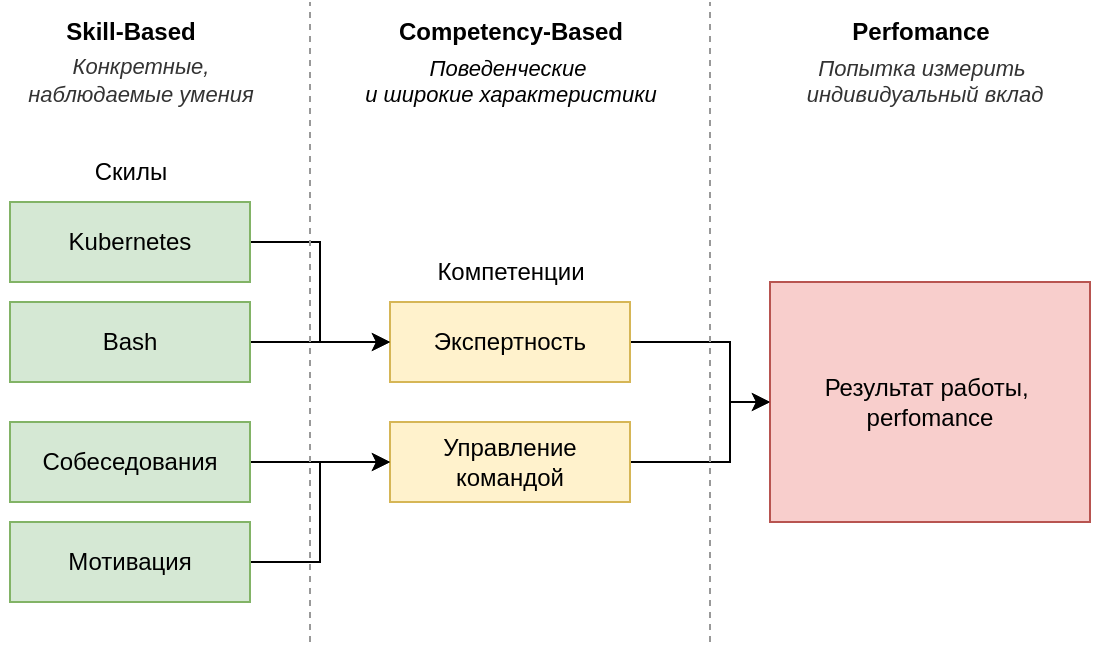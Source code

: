 <mxfile version="24.4.0" type="device" pages="2">
  <diagram id="GgDpiBd-Xdb6R38PDcL1" name="base">
    <mxGraphModel dx="947" dy="548" grid="1" gridSize="10" guides="1" tooltips="1" connect="1" arrows="1" fold="1" page="1" pageScale="1" pageWidth="827" pageHeight="1169" math="0" shadow="0">
      <root>
        <mxCell id="0" />
        <mxCell id="1" parent="0" />
        <mxCell id="uWzO_gZbaL8RD8Yficiq-7" style="edgeStyle=orthogonalEdgeStyle;rounded=0;orthogonalLoop=1;jettySize=auto;html=1;exitX=1;exitY=0.5;exitDx=0;exitDy=0;entryX=0;entryY=0.5;entryDx=0;entryDy=0;" edge="1" parent="1" source="uWzO_gZbaL8RD8Yficiq-1" target="uWzO_gZbaL8RD8Yficiq-2">
          <mxGeometry relative="1" as="geometry">
            <Array as="points">
              <mxPoint x="570" y="370" />
              <mxPoint x="570" y="400" />
            </Array>
          </mxGeometry>
        </mxCell>
        <mxCell id="uWzO_gZbaL8RD8Yficiq-1" value="Экспертность" style="rounded=0;whiteSpace=wrap;html=1;fillColor=#fff2cc;strokeColor=#d6b656;" vertex="1" parent="1">
          <mxGeometry x="400" y="350" width="120" height="40" as="geometry" />
        </mxCell>
        <mxCell id="uWzO_gZbaL8RD8Yficiq-2" value="Результат работы,&amp;nbsp;&lt;br&gt;perfomance" style="whiteSpace=wrap;html=1;fillColor=#f8cecc;strokeColor=#b85450;" vertex="1" parent="1">
          <mxGeometry x="590" y="340" width="160" height="120" as="geometry" />
        </mxCell>
        <mxCell id="uWzO_gZbaL8RD8Yficiq-6" style="edgeStyle=orthogonalEdgeStyle;rounded=0;orthogonalLoop=1;jettySize=auto;html=1;exitX=1;exitY=0.5;exitDx=0;exitDy=0;entryX=0;entryY=0.5;entryDx=0;entryDy=0;" edge="1" parent="1" source="uWzO_gZbaL8RD8Yficiq-3" target="uWzO_gZbaL8RD8Yficiq-1">
          <mxGeometry relative="1" as="geometry" />
        </mxCell>
        <mxCell id="uWzO_gZbaL8RD8Yficiq-3" value="Kubernetes" style="rounded=0;whiteSpace=wrap;html=1;fillColor=#d5e8d4;strokeColor=#82b366;" vertex="1" parent="1">
          <mxGeometry x="210" y="300" width="120" height="40" as="geometry" />
        </mxCell>
        <mxCell id="uWzO_gZbaL8RD8Yficiq-4" value="Скилы" style="text;html=1;align=center;verticalAlign=middle;resizable=0;points=[];autosize=1;strokeColor=none;fillColor=none;" vertex="1" parent="1">
          <mxGeometry x="240" y="270" width="60" height="30" as="geometry" />
        </mxCell>
        <mxCell id="uWzO_gZbaL8RD8Yficiq-5" value="Компетенции" style="text;html=1;align=center;verticalAlign=middle;resizable=0;points=[];autosize=1;strokeColor=none;fillColor=none;" vertex="1" parent="1">
          <mxGeometry x="410" y="320" width="100" height="30" as="geometry" />
        </mxCell>
        <mxCell id="uWzO_gZbaL8RD8Yficiq-9" style="edgeStyle=orthogonalEdgeStyle;rounded=0;orthogonalLoop=1;jettySize=auto;html=1;exitX=1;exitY=0.5;exitDx=0;exitDy=0;entryX=0;entryY=0.5;entryDx=0;entryDy=0;" edge="1" parent="1" source="uWzO_gZbaL8RD8Yficiq-8" target="uWzO_gZbaL8RD8Yficiq-1">
          <mxGeometry relative="1" as="geometry" />
        </mxCell>
        <mxCell id="uWzO_gZbaL8RD8Yficiq-8" value="Bash" style="rounded=0;whiteSpace=wrap;html=1;fillColor=#d5e8d4;strokeColor=#82b366;" vertex="1" parent="1">
          <mxGeometry x="210" y="350" width="120" height="40" as="geometry" />
        </mxCell>
        <mxCell id="uWzO_gZbaL8RD8Yficiq-13" style="edgeStyle=orthogonalEdgeStyle;rounded=0;orthogonalLoop=1;jettySize=auto;html=1;exitX=1;exitY=0.5;exitDx=0;exitDy=0;entryX=0;entryY=0.5;entryDx=0;entryDy=0;" edge="1" parent="1" source="uWzO_gZbaL8RD8Yficiq-12" target="uWzO_gZbaL8RD8Yficiq-2">
          <mxGeometry relative="1" as="geometry">
            <Array as="points">
              <mxPoint x="570" y="430" />
              <mxPoint x="570" y="400" />
            </Array>
          </mxGeometry>
        </mxCell>
        <mxCell id="uWzO_gZbaL8RD8Yficiq-12" value="Управление командой" style="rounded=0;whiteSpace=wrap;html=1;fillColor=#fff2cc;strokeColor=#d6b656;" vertex="1" parent="1">
          <mxGeometry x="400" y="410" width="120" height="40" as="geometry" />
        </mxCell>
        <mxCell id="uWzO_gZbaL8RD8Yficiq-16" style="edgeStyle=orthogonalEdgeStyle;rounded=0;orthogonalLoop=1;jettySize=auto;html=1;exitX=1;exitY=0.5;exitDx=0;exitDy=0;entryX=0;entryY=0.5;entryDx=0;entryDy=0;" edge="1" parent="1" source="uWzO_gZbaL8RD8Yficiq-17" target="uWzO_gZbaL8RD8Yficiq-12">
          <mxGeometry relative="1" as="geometry">
            <mxPoint x="364.76" y="510" as="targetPoint" />
          </mxGeometry>
        </mxCell>
        <mxCell id="uWzO_gZbaL8RD8Yficiq-17" value="Собеседования" style="rounded=0;whiteSpace=wrap;html=1;fillColor=#d5e8d4;strokeColor=#82b366;" vertex="1" parent="1">
          <mxGeometry x="210" y="410" width="120" height="40" as="geometry" />
        </mxCell>
        <mxCell id="uWzO_gZbaL8RD8Yficiq-21" style="edgeStyle=orthogonalEdgeStyle;rounded=0;orthogonalLoop=1;jettySize=auto;html=1;exitX=1;exitY=0.5;exitDx=0;exitDy=0;entryX=0;entryY=0.5;entryDx=0;entryDy=0;" edge="1" parent="1" source="uWzO_gZbaL8RD8Yficiq-20" target="uWzO_gZbaL8RD8Yficiq-12">
          <mxGeometry relative="1" as="geometry" />
        </mxCell>
        <mxCell id="uWzO_gZbaL8RD8Yficiq-20" value="Мотивация" style="rounded=0;whiteSpace=wrap;html=1;fillColor=#d5e8d4;strokeColor=#82b366;" vertex="1" parent="1">
          <mxGeometry x="210" y="460" width="120" height="40" as="geometry" />
        </mxCell>
        <mxCell id="uWzO_gZbaL8RD8Yficiq-23" value="" style="endArrow=none;dashed=1;html=1;rounded=0;strokeColor=#999999;" edge="1" parent="1">
          <mxGeometry width="50" height="50" relative="1" as="geometry">
            <mxPoint x="360" y="520" as="sourcePoint" />
            <mxPoint x="360" y="200" as="targetPoint" />
          </mxGeometry>
        </mxCell>
        <mxCell id="uWzO_gZbaL8RD8Yficiq-24" value="" style="endArrow=none;dashed=1;html=1;rounded=0;strokeColor=#999999;" edge="1" parent="1">
          <mxGeometry width="50" height="50" relative="1" as="geometry">
            <mxPoint x="560" y="520" as="sourcePoint" />
            <mxPoint x="560" y="200" as="targetPoint" />
          </mxGeometry>
        </mxCell>
        <mxCell id="uWzO_gZbaL8RD8Yficiq-25" value="Skill-Based" style="text;html=1;align=center;verticalAlign=middle;resizable=0;points=[];autosize=1;strokeColor=none;fillColor=none;fontStyle=1" vertex="1" parent="1">
          <mxGeometry x="230" y="200" width="80" height="30" as="geometry" />
        </mxCell>
        <mxCell id="uWzO_gZbaL8RD8Yficiq-26" value="Competency-Based" style="text;html=1;align=center;verticalAlign=middle;resizable=0;points=[];autosize=1;strokeColor=none;fillColor=none;fontStyle=1" vertex="1" parent="1">
          <mxGeometry x="395" y="200" width="130" height="30" as="geometry" />
        </mxCell>
        <mxCell id="uWzO_gZbaL8RD8Yficiq-27" value="Perfomance" style="text;html=1;align=center;verticalAlign=middle;resizable=0;points=[];autosize=1;strokeColor=none;fillColor=none;fontStyle=1" vertex="1" parent="1">
          <mxGeometry x="620" y="200" width="90" height="30" as="geometry" />
        </mxCell>
        <mxCell id="uWzO_gZbaL8RD8Yficiq-34" value="&lt;table style=&quot;color: rgb(51, 51, 51); font-size: 11px;&quot;&gt;&lt;tbody&gt;&lt;tr&gt;&lt;td data-col-size=&quot;sm&quot; data-end=&quot;635&quot; data-start=&quot;617&quot;&gt;&lt;i&gt;&lt;font style=&quot;font-size: 11px;&quot;&gt;&lt;strong data-end=&quot;634&quot; data-start=&quot;619&quot;&gt;&lt;/strong&gt;&lt;/font&gt;&lt;/i&gt;&lt;/td&gt;&lt;/tr&gt;&lt;/tbody&gt;&lt;/table&gt;&lt;table style=&quot;color: rgb(51, 51, 51); font-size: 11px;&quot;&gt;&lt;tbody&gt;&lt;tr&gt;&lt;td data-col-size=&quot;sm&quot; data-end=&quot;668&quot; data-start=&quot;635&quot;&gt;&lt;i&gt;&lt;font style=&quot;font-size: 11px;&quot;&gt;Конкретные,&lt;br&gt;наблюдаемые умения&lt;/font&gt;&lt;/i&gt;&lt;/td&gt;&lt;/tr&gt;&lt;/tbody&gt;&lt;/table&gt;" style="text;html=1;align=center;verticalAlign=middle;resizable=0;points=[];autosize=1;strokeColor=none;fillColor=none;" vertex="1" parent="1">
          <mxGeometry x="205" y="211" width="140" height="50" as="geometry" />
        </mxCell>
        <mxCell id="uWzO_gZbaL8RD8Yficiq-35" value="&lt;font style=&quot;font-size: 11px;&quot;&gt;&lt;i style=&quot;&quot;&gt;Поведенческие&amp;nbsp;&lt;/i&gt;&lt;/font&gt;&lt;div style=&quot;font-size: 11px;&quot;&gt;&lt;font style=&quot;font-size: 11px;&quot;&gt;&lt;i style=&quot;&quot;&gt;и широкие характеристики&lt;/i&gt;&lt;/font&gt;&lt;br&gt;&lt;/div&gt;" style="text;html=1;align=center;verticalAlign=middle;resizable=0;points=[];autosize=1;strokeColor=none;fillColor=none;" vertex="1" parent="1">
          <mxGeometry x="375" y="219" width="170" height="40" as="geometry" />
        </mxCell>
        <mxCell id="uWzO_gZbaL8RD8Yficiq-36" value="&lt;font style=&quot;font-size: 11px;&quot; color=&quot;#333333&quot;&gt;&lt;i&gt;Попытка измерить&amp;nbsp;&lt;/i&gt;&lt;/font&gt;&lt;div style=&quot;font-size: 11px;&quot;&gt;&lt;font style=&quot;font-size: 11px;&quot; color=&quot;#333333&quot;&gt;&lt;i&gt;индивидуальный вклад&lt;/i&gt;&lt;/font&gt;&lt;br&gt;&lt;/div&gt;" style="text;html=1;align=center;verticalAlign=middle;resizable=0;points=[];autosize=1;strokeColor=none;fillColor=none;" vertex="1" parent="1">
          <mxGeometry x="597" y="219" width="140" height="40" as="geometry" />
        </mxCell>
      </root>
    </mxGraphModel>
  </diagram>
  <diagram id="kXVqozmO1iZHhJPipQXC" name="compare">
    <mxGraphModel dx="1302" dy="754" grid="1" gridSize="10" guides="1" tooltips="1" connect="1" arrows="1" fold="1" page="1" pageScale="1" pageWidth="827" pageHeight="1169" math="0" shadow="0">
      <root>
        <mxCell id="0" />
        <mxCell id="1" parent="0" />
        <mxCell id="FbNCONnPgwPYWwgqb7Ew-16" value="" style="endArrow=none;dashed=1;html=1;rounded=0;strokeColor=#999999;" edge="1" parent="1">
          <mxGeometry width="50" height="50" relative="1" as="geometry">
            <mxPoint x="360" y="360" as="sourcePoint" />
            <mxPoint x="360" y="200" as="targetPoint" />
          </mxGeometry>
        </mxCell>
        <mxCell id="FbNCONnPgwPYWwgqb7Ew-17" value="" style="endArrow=none;dashed=1;html=1;rounded=0;strokeColor=#999999;" edge="1" parent="1">
          <mxGeometry width="50" height="50" relative="1" as="geometry">
            <mxPoint x="560" y="480" as="sourcePoint" />
            <mxPoint x="560" y="200" as="targetPoint" />
          </mxGeometry>
        </mxCell>
        <mxCell id="FbNCONnPgwPYWwgqb7Ew-18" value="Skill-Based" style="text;html=1;align=center;verticalAlign=middle;resizable=0;points=[];autosize=1;strokeColor=none;fillColor=none;fontStyle=1" vertex="1" parent="1">
          <mxGeometry x="230" y="200" width="80" height="30" as="geometry" />
        </mxCell>
        <mxCell id="FbNCONnPgwPYWwgqb7Ew-19" value="Competency-Based" style="text;html=1;align=center;verticalAlign=middle;resizable=0;points=[];autosize=1;strokeColor=none;fillColor=none;fontStyle=1" vertex="1" parent="1">
          <mxGeometry x="395" y="200" width="130" height="30" as="geometry" />
        </mxCell>
        <mxCell id="FbNCONnPgwPYWwgqb7Ew-20" value="Perfomance-based" style="text;html=1;align=center;verticalAlign=middle;resizable=0;points=[];autosize=1;strokeColor=none;fillColor=none;fontStyle=1" vertex="1" parent="1">
          <mxGeometry x="605" y="200" width="120" height="30" as="geometry" />
        </mxCell>
        <mxCell id="FbNCONnPgwPYWwgqb7Ew-21" value="&lt;table style=&quot;color: rgb(51, 51, 51); font-size: 11px;&quot;&gt;&lt;tbody&gt;&lt;tr&gt;&lt;td data-col-size=&quot;sm&quot; data-end=&quot;635&quot; data-start=&quot;617&quot;&gt;&lt;i&gt;&lt;font style=&quot;font-size: 11px;&quot;&gt;&lt;strong data-end=&quot;634&quot; data-start=&quot;619&quot;&gt;&lt;/strong&gt;&lt;/font&gt;&lt;/i&gt;&lt;/td&gt;&lt;/tr&gt;&lt;/tbody&gt;&lt;/table&gt;&lt;table style=&quot;color: rgb(51, 51, 51); font-size: 11px;&quot;&gt;&lt;tbody&gt;&lt;tr&gt;&lt;td data-col-size=&quot;sm&quot; data-end=&quot;668&quot; data-start=&quot;635&quot;&gt;&lt;i&gt;&lt;font style=&quot;font-size: 11px;&quot;&gt;Конкретные,&lt;br&gt;наблюдаемые умения&lt;/font&gt;&lt;/i&gt;&lt;/td&gt;&lt;/tr&gt;&lt;/tbody&gt;&lt;/table&gt;" style="text;html=1;align=center;verticalAlign=middle;resizable=0;points=[];autosize=1;strokeColor=none;fillColor=none;" vertex="1" parent="1">
          <mxGeometry x="205" y="211" width="140" height="50" as="geometry" />
        </mxCell>
        <mxCell id="FbNCONnPgwPYWwgqb7Ew-22" value="&lt;font style=&quot;font-size: 11px;&quot;&gt;&lt;i style=&quot;&quot;&gt;Поведенческие&amp;nbsp;&lt;/i&gt;&lt;/font&gt;&lt;div style=&quot;font-size: 11px;&quot;&gt;&lt;font style=&quot;font-size: 11px;&quot;&gt;&lt;i style=&quot;&quot;&gt;и широкие характеристики&lt;/i&gt;&lt;/font&gt;&lt;br&gt;&lt;/div&gt;" style="text;html=1;align=center;verticalAlign=middle;resizable=0;points=[];autosize=1;strokeColor=none;fillColor=none;" vertex="1" parent="1">
          <mxGeometry x="375" y="219" width="170" height="40" as="geometry" />
        </mxCell>
        <mxCell id="FbNCONnPgwPYWwgqb7Ew-23" value="&lt;font style=&quot;font-size: 11px;&quot; color=&quot;#333333&quot;&gt;&lt;i&gt;Попытка измерить&amp;nbsp;&lt;/i&gt;&lt;/font&gt;&lt;div style=&quot;font-size: 11px;&quot;&gt;&lt;font style=&quot;font-size: 11px;&quot; color=&quot;#333333&quot;&gt;&lt;i&gt;индивидуальный вклад&lt;/i&gt;&lt;/font&gt;&lt;br&gt;&lt;/div&gt;" style="text;html=1;align=center;verticalAlign=middle;resizable=0;points=[];autosize=1;strokeColor=none;fillColor=none;" vertex="1" parent="1">
          <mxGeometry x="597" y="219" width="140" height="40" as="geometry" />
        </mxCell>
        <mxCell id="FbNCONnPgwPYWwgqb7Ew-25" value="" style="endArrow=none;dashed=1;html=1;rounded=0;strokeColor=#999999;" edge="1" parent="1">
          <mxGeometry width="50" height="50" relative="1" as="geometry">
            <mxPoint x="760" y="280" as="sourcePoint" />
            <mxPoint x="40" y="280" as="targetPoint" />
          </mxGeometry>
        </mxCell>
        <mxCell id="FbNCONnPgwPYWwgqb7Ew-26" value="" style="endArrow=none;dashed=1;html=1;rounded=0;strokeColor=#999999;" edge="1" parent="1">
          <mxGeometry width="50" height="50" relative="1" as="geometry">
            <mxPoint x="200" y="480" as="sourcePoint" />
            <mxPoint x="200" y="200" as="targetPoint" />
          </mxGeometry>
        </mxCell>
        <mxCell id="FbNCONnPgwPYWwgqb7Ew-27" value="" style="endArrow=none;dashed=1;html=1;rounded=0;strokeColor=#999999;" edge="1" parent="1">
          <mxGeometry width="50" height="50" relative="1" as="geometry">
            <mxPoint x="760" y="480" as="sourcePoint" />
            <mxPoint x="760" y="200" as="targetPoint" />
          </mxGeometry>
        </mxCell>
        <mxCell id="FbNCONnPgwPYWwgqb7Ew-28" value="" style="endArrow=none;dashed=1;html=1;rounded=0;strokeColor=#999999;" edge="1" parent="1">
          <mxGeometry width="50" height="50" relative="1" as="geometry">
            <mxPoint x="40" y="480" as="sourcePoint" />
            <mxPoint x="40" y="200" as="targetPoint" />
          </mxGeometry>
        </mxCell>
        <mxCell id="FbNCONnPgwPYWwgqb7Ew-29" value="" style="endArrow=none;dashed=1;html=1;rounded=0;strokeColor=#999999;" edge="1" parent="1">
          <mxGeometry width="50" height="50" relative="1" as="geometry">
            <mxPoint x="760" y="320" as="sourcePoint" />
            <mxPoint x="40" y="320" as="targetPoint" />
          </mxGeometry>
        </mxCell>
        <mxCell id="FbNCONnPgwPYWwgqb7Ew-30" value="Абстракция" style="text;html=1;align=center;verticalAlign=middle;resizable=0;points=[];autosize=1;strokeColor=none;fillColor=none;fontStyle=1" vertex="1" parent="1">
          <mxGeometry x="72" y="285" width="90" height="30" as="geometry" />
        </mxCell>
        <mxCell id="FbNCONnPgwPYWwgqb7Ew-31" value="" style="endArrow=classic;html=1;rounded=0;fillColor=#f5f5f5;strokeColor=#666666;strokeWidth=4;" edge="1" parent="1">
          <mxGeometry width="50" height="50" relative="1" as="geometry">
            <mxPoint x="220" y="300" as="sourcePoint" />
            <mxPoint x="740" y="300" as="targetPoint" />
          </mxGeometry>
        </mxCell>
        <mxCell id="FbNCONnPgwPYWwgqb7Ew-32" value="Сложность&amp;nbsp;&lt;div&gt;объективной проверки&lt;/div&gt;" style="text;html=1;align=center;verticalAlign=middle;resizable=0;points=[];autosize=1;strokeColor=none;fillColor=none;fontStyle=1" vertex="1" parent="1">
          <mxGeometry x="43" y="322" width="150" height="40" as="geometry" />
        </mxCell>
        <mxCell id="FbNCONnPgwPYWwgqb7Ew-33" value="" style="endArrow=classic;html=1;rounded=0;fillColor=#f8cecc;strokeColor=#b85450;strokeWidth=4;" edge="1" parent="1">
          <mxGeometry width="50" height="50" relative="1" as="geometry">
            <mxPoint x="220" y="341.58" as="sourcePoint" />
            <mxPoint x="740" y="341.58" as="targetPoint" />
          </mxGeometry>
        </mxCell>
        <mxCell id="FbNCONnPgwPYWwgqb7Ew-34" value="Метрики perfomance" style="text;whiteSpace=wrap;fontStyle=1" vertex="1" parent="1">
          <mxGeometry x="65" y="367" width="150" height="40" as="geometry" />
        </mxCell>
        <mxCell id="FbNCONnPgwPYWwgqb7Ew-35" value="Грейды" style="text;html=1;align=center;verticalAlign=middle;resizable=0;points=[];autosize=1;strokeColor=none;fillColor=none;fontStyle=1" vertex="1" parent="1">
          <mxGeometry x="425" y="160" width="70" height="30" as="geometry" />
        </mxCell>
        <mxCell id="FbNCONnPgwPYWwgqb7Ew-36" value="" style="endArrow=none;dashed=1;html=1;rounded=0;strokeColor=#999999;" edge="1" parent="1">
          <mxGeometry width="50" height="50" relative="1" as="geometry">
            <mxPoint x="760" y="200" as="sourcePoint" />
            <mxPoint x="40" y="200" as="targetPoint" />
          </mxGeometry>
        </mxCell>
        <mxCell id="FbNCONnPgwPYWwgqb7Ew-37" value="" style="endArrow=none;dashed=1;html=1;rounded=0;strokeColor=#999999;" edge="1" parent="1">
          <mxGeometry width="50" height="50" relative="1" as="geometry">
            <mxPoint x="760" y="360" as="sourcePoint" />
            <mxPoint x="40" y="360" as="targetPoint" />
          </mxGeometry>
        </mxCell>
        <mxCell id="FbNCONnPgwPYWwgqb7Ew-38" value="Используеются как метрики" style="text;html=1;align=center;verticalAlign=middle;resizable=0;points=[];autosize=1;strokeColor=none;fillColor=none;" vertex="1" parent="1">
          <mxGeometry x="290" y="366" width="180" height="30" as="geometry" />
        </mxCell>
        <mxCell id="FbNCONnPgwPYWwgqb7Ew-39" value="Используются как цели,&lt;div&gt;&amp;nbsp;если протекут&lt;/div&gt;" style="text;html=1;align=center;verticalAlign=middle;resizable=0;points=[];autosize=1;strokeColor=none;fillColor=none;" vertex="1" parent="1">
          <mxGeometry x="580" y="361" width="160" height="40" as="geometry" />
        </mxCell>
        <mxCell id="FbNCONnPgwPYWwgqb7Ew-40" value="Подспорье для&amp;nbsp;&lt;div&gt;системы обучения&lt;/div&gt;" style="text;html=1;align=center;verticalAlign=middle;resizable=0;points=[];autosize=1;strokeColor=none;fillColor=none;fontStyle=1" vertex="1" parent="1">
          <mxGeometry x="53" y="398" width="130" height="40" as="geometry" />
        </mxCell>
        <mxCell id="FbNCONnPgwPYWwgqb7Ew-42" value="" style="endArrow=none;dashed=1;html=1;rounded=0;strokeColor=#999999;" edge="1" parent="1">
          <mxGeometry width="50" height="50" relative="1" as="geometry">
            <mxPoint x="360" y="480" as="sourcePoint" />
            <mxPoint x="360" y="401" as="targetPoint" />
          </mxGeometry>
        </mxCell>
        <mxCell id="FbNCONnPgwPYWwgqb7Ew-43" value="" style="endArrow=none;dashed=1;html=1;rounded=0;strokeColor=#999999;" edge="1" parent="1">
          <mxGeometry width="50" height="50" relative="1" as="geometry">
            <mxPoint x="760" y="401" as="sourcePoint" />
            <mxPoint x="40" y="401" as="targetPoint" />
          </mxGeometry>
        </mxCell>
        <mxCell id="FbNCONnPgwPYWwgqb7Ew-44" value="" style="endArrow=none;dashed=1;html=1;rounded=0;strokeColor=#999999;" edge="1" parent="1">
          <mxGeometry width="50" height="50" relative="1" as="geometry">
            <mxPoint x="760" y="438" as="sourcePoint" />
            <mxPoint x="40" y="438" as="targetPoint" />
          </mxGeometry>
        </mxCell>
        <mxCell id="FbNCONnPgwPYWwgqb7Ew-45" value="высокое" style="text;html=1;align=center;verticalAlign=middle;resizable=0;points=[];autosize=1;strokeColor=none;fillColor=none;" vertex="1" parent="1">
          <mxGeometry x="240" y="408" width="70" height="30" as="geometry" />
        </mxCell>
        <mxCell id="FbNCONnPgwPYWwgqb7Ew-46" value="среднее" style="text;html=1;align=center;verticalAlign=middle;resizable=0;points=[];autosize=1;strokeColor=none;fillColor=none;" vertex="1" parent="1">
          <mxGeometry x="425" y="407" width="70" height="30" as="geometry" />
        </mxCell>
        <mxCell id="FbNCONnPgwPYWwgqb7Ew-47" value="--" style="text;html=1;align=center;verticalAlign=middle;resizable=0;points=[];autosize=1;strokeColor=none;fillColor=none;" vertex="1" parent="1">
          <mxGeometry x="650" y="403" width="30" height="30" as="geometry" />
        </mxCell>
        <mxCell id="rwMN0dDj29o1a9WNkO0a-1" value="Трассировка с бизнесом" style="text;html=1;align=center;verticalAlign=middle;resizable=0;points=[];autosize=1;strokeColor=none;fillColor=none;fontStyle=1" vertex="1" parent="1">
          <mxGeometry x="38" y="443" width="160" height="30" as="geometry" />
        </mxCell>
        <mxCell id="rwMN0dDj29o1a9WNkO0a-3" value="" style="endArrow=none;dashed=1;html=1;rounded=0;strokeColor=#999999;" edge="1" parent="1">
          <mxGeometry width="50" height="50" relative="1" as="geometry">
            <mxPoint x="758" y="480" as="sourcePoint" />
            <mxPoint x="38" y="480" as="targetPoint" />
          </mxGeometry>
        </mxCell>
      </root>
    </mxGraphModel>
  </diagram>
</mxfile>
